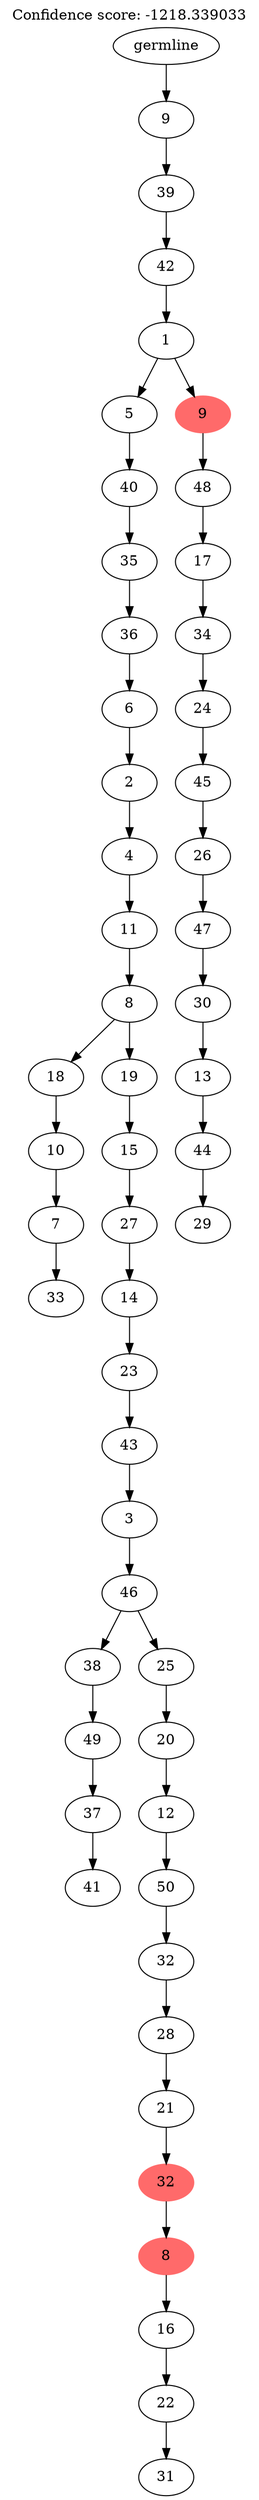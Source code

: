 digraph g {
	"52" -> "53";
	"53" [label="33"];
	"51" -> "52";
	"52" [label="7"];
	"50" -> "51";
	"51" [label="10"];
	"48" -> "49";
	"49" [label="41"];
	"47" -> "48";
	"48" [label="37"];
	"46" -> "47";
	"47" [label="49"];
	"44" -> "45";
	"45" [label="31"];
	"43" -> "44";
	"44" [label="22"];
	"42" -> "43";
	"43" [label="16"];
	"41" -> "42";
	"42" [color=indianred1, style=filled, label="8"];
	"40" -> "41";
	"41" [color=indianred1, style=filled, label="32"];
	"39" -> "40";
	"40" [label="21"];
	"38" -> "39";
	"39" [label="28"];
	"37" -> "38";
	"38" [label="32"];
	"36" -> "37";
	"37" [label="50"];
	"35" -> "36";
	"36" [label="12"];
	"34" -> "35";
	"35" [label="20"];
	"33" -> "34";
	"34" [label="25"];
	"33" -> "46";
	"46" [label="38"];
	"32" -> "33";
	"33" [label="46"];
	"31" -> "32";
	"32" [label="3"];
	"30" -> "31";
	"31" [label="43"];
	"29" -> "30";
	"30" [label="23"];
	"28" -> "29";
	"29" [label="14"];
	"27" -> "28";
	"28" [label="27"];
	"26" -> "27";
	"27" [label="15"];
	"25" -> "26";
	"26" [label="19"];
	"25" -> "50";
	"50" [label="18"];
	"24" -> "25";
	"25" [label="8"];
	"23" -> "24";
	"24" [label="11"];
	"22" -> "23";
	"23" [label="4"];
	"21" -> "22";
	"22" [label="2"];
	"20" -> "21";
	"21" [label="6"];
	"19" -> "20";
	"20" [label="36"];
	"18" -> "19";
	"19" [label="35"];
	"17" -> "18";
	"18" [label="40"];
	"15" -> "16";
	"16" [label="29"];
	"14" -> "15";
	"15" [label="44"];
	"13" -> "14";
	"14" [label="13"];
	"12" -> "13";
	"13" [label="30"];
	"11" -> "12";
	"12" [label="47"];
	"10" -> "11";
	"11" [label="26"];
	"9" -> "10";
	"10" [label="45"];
	"8" -> "9";
	"9" [label="24"];
	"7" -> "8";
	"8" [label="34"];
	"6" -> "7";
	"7" [label="17"];
	"5" -> "6";
	"6" [label="48"];
	"4" -> "5";
	"5" [color=indianred1, style=filled, label="9"];
	"4" -> "17";
	"17" [label="5"];
	"3" -> "4";
	"4" [label="1"];
	"2" -> "3";
	"3" [label="42"];
	"1" -> "2";
	"2" [label="39"];
	"0" -> "1";
	"1" [label="9"];
	"0" [label="germline"];
	labelloc="t";
	label="Confidence score: -1218.339033";
}
